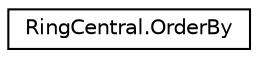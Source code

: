 digraph "Graphical Class Hierarchy"
{
 // LATEX_PDF_SIZE
  edge [fontname="Helvetica",fontsize="10",labelfontname="Helvetica",labelfontsize="10"];
  node [fontname="Helvetica",fontsize="10",shape=record];
  rankdir="LR";
  Node0 [label="RingCentral.OrderBy",height=0.2,width=0.4,color="black", fillcolor="white", style="filled",URL="$classRingCentral_1_1OrderBy.html",tooltip=" "];
}
